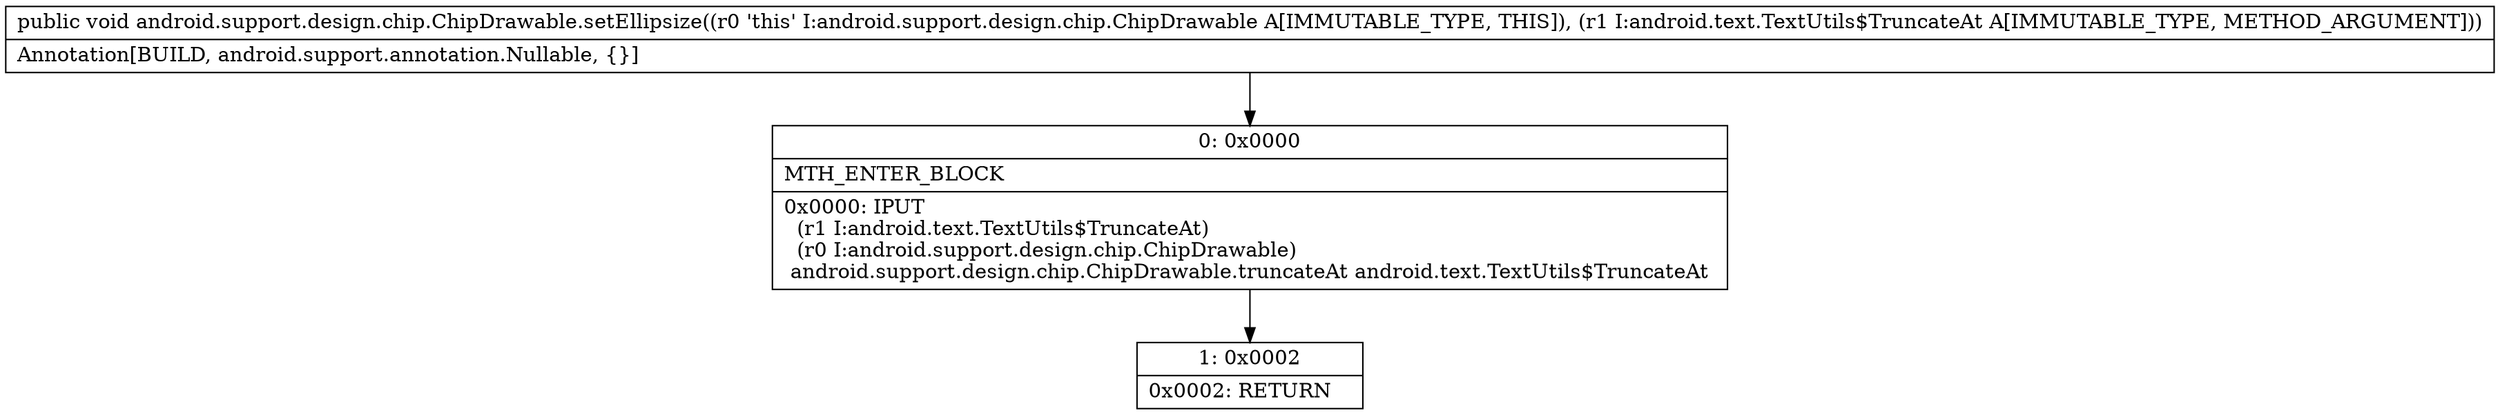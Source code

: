 digraph "CFG forandroid.support.design.chip.ChipDrawable.setEllipsize(Landroid\/text\/TextUtils$TruncateAt;)V" {
Node_0 [shape=record,label="{0\:\ 0x0000|MTH_ENTER_BLOCK\l|0x0000: IPUT  \l  (r1 I:android.text.TextUtils$TruncateAt)\l  (r0 I:android.support.design.chip.ChipDrawable)\l android.support.design.chip.ChipDrawable.truncateAt android.text.TextUtils$TruncateAt \l}"];
Node_1 [shape=record,label="{1\:\ 0x0002|0x0002: RETURN   \l}"];
MethodNode[shape=record,label="{public void android.support.design.chip.ChipDrawable.setEllipsize((r0 'this' I:android.support.design.chip.ChipDrawable A[IMMUTABLE_TYPE, THIS]), (r1 I:android.text.TextUtils$TruncateAt A[IMMUTABLE_TYPE, METHOD_ARGUMENT]))  | Annotation[BUILD, android.support.annotation.Nullable, \{\}]\l}"];
MethodNode -> Node_0;
Node_0 -> Node_1;
}

